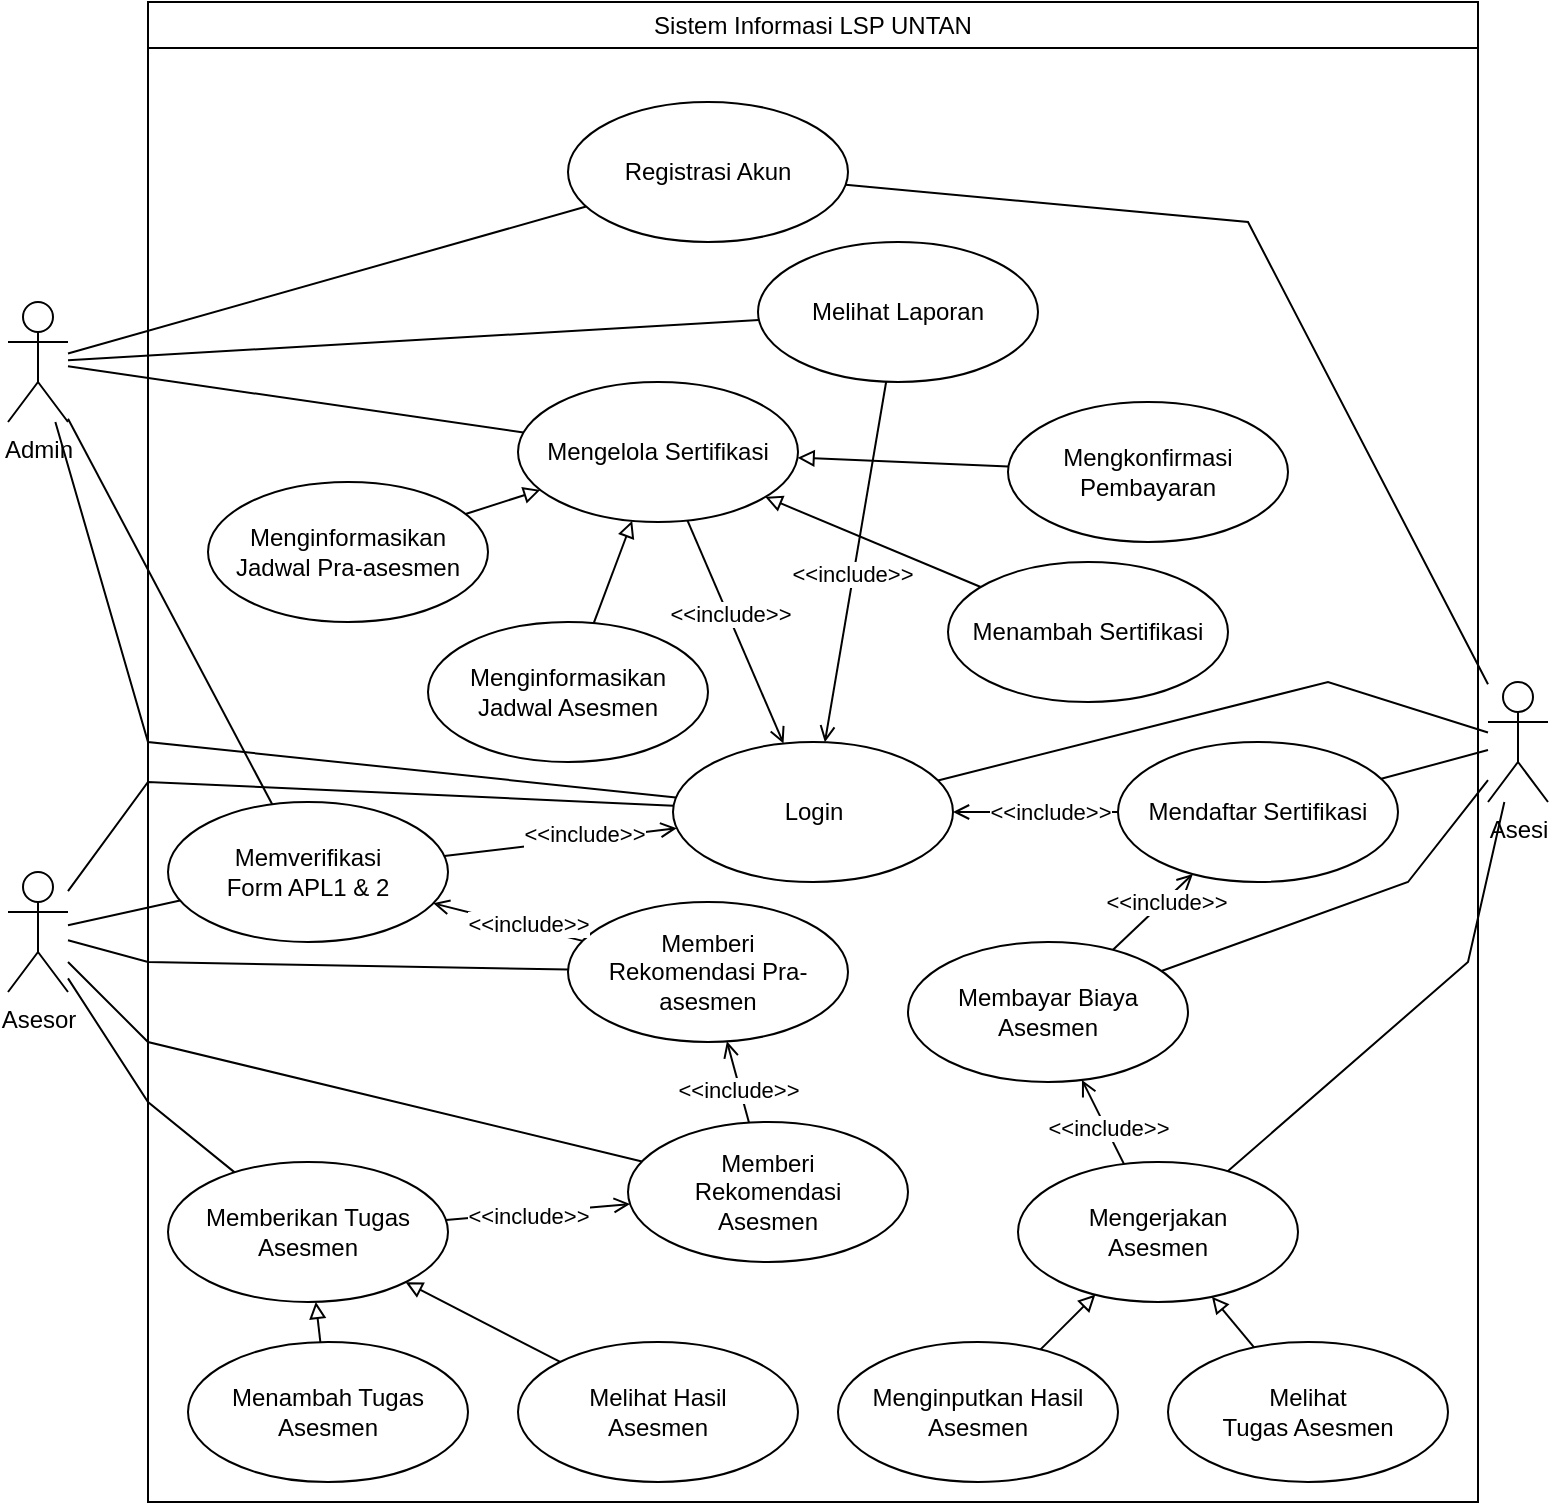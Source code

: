 <mxfile>
    <diagram id="hNPNWWR4kDe_yBffyqoT" name="Page-1">
        <mxGraphModel dx="338" dy="240" grid="1" gridSize="10" guides="1" tooltips="1" connect="1" arrows="1" fold="1" page="1" pageScale="1" pageWidth="850" pageHeight="1100" math="0" shadow="0">
            <root>
                <mxCell id="0"/>
                <mxCell id="1" parent="0"/>
                <mxCell id="16" style="edgeStyle=none;html=1;rounded=0;endArrow=none;endFill=0;" parent="1" source="2" target="3" edge="1">
                    <mxGeometry relative="1" as="geometry">
                        <Array as="points">
                            <mxPoint x="120" y="410"/>
                        </Array>
                    </mxGeometry>
                </mxCell>
                <mxCell id="18" style="edgeStyle=none;html=1;endArrow=none;endFill=0;" parent="1" source="2" target="14" edge="1">
                    <mxGeometry relative="1" as="geometry"/>
                </mxCell>
                <mxCell id="27" style="edgeStyle=none;html=1;rounded=0;endArrow=none;endFill=0;" parent="1" source="2" target="26" edge="1">
                    <mxGeometry relative="1" as="geometry">
                        <Array as="points"/>
                    </mxGeometry>
                </mxCell>
                <mxCell id="31" style="edgeStyle=none;html=1;endArrow=none;endFill=0;" parent="1" source="2" target="29" edge="1">
                    <mxGeometry relative="1" as="geometry"/>
                </mxCell>
                <mxCell id="42" style="edgeStyle=none;html=1;endArrow=none;endFill=0;jumpStyle=none;jumpSize=6;flowAnimation=0;shadow=0;" parent="1" source="2" target="19" edge="1">
                    <mxGeometry relative="1" as="geometry"/>
                </mxCell>
                <mxCell id="2" value="Admin" style="shape=umlActor;html=1;verticalLabelPosition=bottom;verticalAlign=top;align=center;" parent="1" vertex="1">
                    <mxGeometry x="50" y="190" width="30" height="60" as="geometry"/>
                </mxCell>
                <mxCell id="22" style="edgeStyle=none;html=1;endArrow=none;endFill=0;rounded=0;" parent="1" source="7" target="3" edge="1">
                    <mxGeometry relative="1" as="geometry">
                        <Array as="points">
                            <mxPoint x="710" y="380"/>
                        </Array>
                    </mxGeometry>
                </mxCell>
                <mxCell id="23" style="edgeStyle=none;html=1;endArrow=none;endFill=0;" parent="1" source="7" target="13" edge="1">
                    <mxGeometry relative="1" as="geometry"/>
                </mxCell>
                <mxCell id="30" style="edgeStyle=none;html=1;endArrow=none;endFill=0;rounded=0;" parent="1" source="7" target="29" edge="1">
                    <mxGeometry relative="1" as="geometry">
                        <mxPoint x="703.392" y="149.354" as="targetPoint"/>
                        <Array as="points">
                            <mxPoint x="670" y="150"/>
                        </Array>
                    </mxGeometry>
                </mxCell>
                <mxCell id="95" style="edgeStyle=none;html=1;endArrow=none;endFill=0;rounded=0;" parent="1" source="7" target="15" edge="1">
                    <mxGeometry relative="1" as="geometry">
                        <Array as="points">
                            <mxPoint x="750" y="480"/>
                        </Array>
                    </mxGeometry>
                </mxCell>
                <mxCell id="96" style="edgeStyle=none;html=1;endArrow=none;endFill=0;rounded=0;" parent="1" source="7" target="53" edge="1">
                    <mxGeometry relative="1" as="geometry">
                        <Array as="points">
                            <mxPoint x="780" y="520"/>
                        </Array>
                    </mxGeometry>
                </mxCell>
                <mxCell id="7" value="Asesi" style="shape=umlActor;html=1;verticalLabelPosition=bottom;verticalAlign=top;align=center;" parent="1" vertex="1">
                    <mxGeometry x="790" y="380" width="30" height="60" as="geometry"/>
                </mxCell>
                <mxCell id="17" style="edgeStyle=none;html=1;endArrow=none;endFill=0;rounded=0;" parent="1" source="8" target="3" edge="1">
                    <mxGeometry relative="1" as="geometry">
                        <Array as="points">
                            <mxPoint x="120" y="430"/>
                        </Array>
                    </mxGeometry>
                </mxCell>
                <mxCell id="21" style="edgeStyle=none;html=1;endArrow=none;endFill=0;" parent="1" source="8" target="19" edge="1">
                    <mxGeometry relative="1" as="geometry"/>
                </mxCell>
                <mxCell id="57" style="edgeStyle=none;html=1;rounded=0;endArrow=none;endFill=0;" parent="1" source="8" target="55" edge="1">
                    <mxGeometry relative="1" as="geometry">
                        <Array as="points">
                            <mxPoint x="120" y="590"/>
                        </Array>
                    </mxGeometry>
                </mxCell>
                <mxCell id="97" style="edgeStyle=none;rounded=0;html=1;endArrow=none;endFill=0;" parent="1" source="8" target="54" edge="1">
                    <mxGeometry relative="1" as="geometry">
                        <Array as="points">
                            <mxPoint x="120" y="560"/>
                        </Array>
                    </mxGeometry>
                </mxCell>
                <mxCell id="98" style="edgeStyle=none;rounded=0;html=1;endArrow=none;endFill=0;" parent="1" source="8" target="32" edge="1">
                    <mxGeometry relative="1" as="geometry">
                        <Array as="points">
                            <mxPoint x="120" y="520"/>
                        </Array>
                    </mxGeometry>
                </mxCell>
                <mxCell id="8" value="Asesor" style="shape=umlActor;html=1;verticalLabelPosition=bottom;verticalAlign=top;align=center;" parent="1" vertex="1">
                    <mxGeometry x="50" y="475" width="30" height="60" as="geometry"/>
                </mxCell>
                <mxCell id="80" value="&lt;span style=&quot;font-weight: 400;&quot;&gt;Sistem Informasi LSP UNTAN&lt;/span&gt;" style="swimlane;whiteSpace=wrap;html=1;" parent="1" vertex="1">
                    <mxGeometry x="120" y="40" width="665" height="750" as="geometry">
                        <mxRectangle x="115" y="40" width="140" height="30" as="alternateBounds"/>
                    </mxGeometry>
                </mxCell>
                <mxCell id="47" value="Mengkonfirmasi Pembayaran" style="ellipse;whiteSpace=wrap;html=1;" parent="80" vertex="1">
                    <mxGeometry x="430" y="200" width="140" height="70" as="geometry"/>
                </mxCell>
                <mxCell id="81" value="Menambah Sertifikasi" style="ellipse;whiteSpace=wrap;html=1;" parent="80" vertex="1">
                    <mxGeometry x="400" y="280" width="140" height="70" as="geometry"/>
                </mxCell>
                <mxCell id="70" value="Melihat Hasil &lt;br&gt;Asesmen" style="ellipse;whiteSpace=wrap;html=1;" parent="80" vertex="1">
                    <mxGeometry x="185" y="670" width="140" height="70" as="geometry"/>
                </mxCell>
                <mxCell id="13" value="Mendaftar Sertifikasi" style="ellipse;whiteSpace=wrap;html=1;" parent="80" vertex="1">
                    <mxGeometry x="485" y="370" width="140" height="70" as="geometry"/>
                </mxCell>
                <mxCell id="15" value="Membayar Biaya Asesmen" style="ellipse;whiteSpace=wrap;html=1;" parent="80" vertex="1">
                    <mxGeometry x="380" y="470" width="140" height="70" as="geometry"/>
                </mxCell>
                <mxCell id="61" style="edgeStyle=none;rounded=0;html=1;endArrow=open;endFill=0;" parent="80" source="15" target="13" edge="1">
                    <mxGeometry relative="1" as="geometry"/>
                </mxCell>
                <mxCell id="86" value="&amp;lt;&amp;lt;include&amp;gt;&amp;gt;" style="edgeLabel;html=1;align=center;verticalAlign=middle;resizable=0;points=[];" parent="61" vertex="1" connectable="0">
                    <mxGeometry x="0.309" y="-1" relative="1" as="geometry">
                        <mxPoint as="offset"/>
                    </mxGeometry>
                </mxCell>
                <mxCell id="72" value="Melihat &lt;br&gt;Tugas Asesmen" style="ellipse;whiteSpace=wrap;html=1;fillColor=none;" parent="80" vertex="1">
                    <mxGeometry x="510" y="670" width="140" height="70" as="geometry"/>
                </mxCell>
                <mxCell id="99" style="edgeStyle=none;rounded=0;html=1;endArrow=open;endFill=0;" parent="80" source="55" target="54" edge="1">
                    <mxGeometry relative="1" as="geometry"/>
                </mxCell>
                <mxCell id="100" value="&amp;lt;&amp;lt;include&amp;gt;&amp;gt;" style="edgeLabel;html=1;align=center;verticalAlign=middle;resizable=0;points=[];" parent="99" vertex="1" connectable="0">
                    <mxGeometry x="-0.127" y="-1" relative="1" as="geometry">
                        <mxPoint as="offset"/>
                    </mxGeometry>
                </mxCell>
                <mxCell id="55" value="Memberikan Tugas&lt;br&gt;Asesmen" style="ellipse;whiteSpace=wrap;html=1;" parent="80" vertex="1">
                    <mxGeometry x="10" y="580" width="140" height="70" as="geometry"/>
                </mxCell>
                <mxCell id="71" style="edgeStyle=none;html=1;endArrow=block;endFill=0;" parent="80" source="70" target="55" edge="1">
                    <mxGeometry relative="1" as="geometry"/>
                </mxCell>
                <mxCell id="89" style="edgeStyle=none;html=1;endArrow=block;endFill=0;" parent="80" source="88" target="55" edge="1">
                    <mxGeometry relative="1" as="geometry"/>
                </mxCell>
                <mxCell id="88" value="Menambah Tugas Asesmen" style="ellipse;whiteSpace=wrap;html=1;" parent="80" vertex="1">
                    <mxGeometry x="20" y="670" width="140" height="70" as="geometry"/>
                </mxCell>
                <mxCell id="53" value="Mengerjakan &lt;br&gt;Asesmen" style="ellipse;whiteSpace=wrap;html=1;fillColor=none;" parent="80" vertex="1">
                    <mxGeometry x="435" y="580" width="140" height="70" as="geometry"/>
                </mxCell>
                <mxCell id="64" style="edgeStyle=none;rounded=0;html=1;endArrow=open;endFill=0;" parent="80" source="53" target="15" edge="1">
                    <mxGeometry relative="1" as="geometry"/>
                </mxCell>
                <mxCell id="91" value="&amp;lt;&amp;lt;include&amp;gt;&amp;gt;" style="edgeLabel;html=1;align=center;verticalAlign=middle;resizable=0;points=[];" parent="64" vertex="1" connectable="0">
                    <mxGeometry x="-0.125" y="-1" relative="1" as="geometry">
                        <mxPoint as="offset"/>
                    </mxGeometry>
                </mxCell>
                <mxCell id="73" style="edgeStyle=none;html=1;endArrow=block;endFill=0;" parent="80" source="72" target="53" edge="1">
                    <mxGeometry relative="1" as="geometry"/>
                </mxCell>
                <mxCell id="74" value="Menginputkan Hasil Asesmen" style="ellipse;whiteSpace=wrap;html=1;fillColor=none;" parent="80" vertex="1">
                    <mxGeometry x="345" y="670" width="140" height="70" as="geometry"/>
                </mxCell>
                <mxCell id="75" style="edgeStyle=none;html=1;endArrow=block;endFill=0;" parent="80" source="74" target="53" edge="1">
                    <mxGeometry relative="1" as="geometry"/>
                </mxCell>
                <mxCell id="3" value="Login" style="ellipse;whiteSpace=wrap;html=1;" parent="80" vertex="1">
                    <mxGeometry x="262.5" y="370" width="140" height="70" as="geometry"/>
                </mxCell>
                <mxCell id="59" style="edgeStyle=none;html=1;endArrow=open;endFill=0;" parent="80" source="13" target="3" edge="1">
                    <mxGeometry relative="1" as="geometry"/>
                </mxCell>
                <mxCell id="85" value="&amp;lt;&amp;lt;include&amp;gt;&amp;gt;" style="edgeLabel;html=1;align=center;verticalAlign=middle;resizable=0;points=[];" parent="59" vertex="1" connectable="0">
                    <mxGeometry x="-0.169" relative="1" as="geometry">
                        <mxPoint as="offset"/>
                    </mxGeometry>
                </mxCell>
                <mxCell id="54" value="Memberi &lt;br&gt;Rekomendasi &lt;br&gt;Asesmen" style="ellipse;whiteSpace=wrap;html=1;" parent="80" vertex="1">
                    <mxGeometry x="240" y="560" width="140" height="70" as="geometry"/>
                </mxCell>
                <mxCell id="32" value="Memberi &lt;br&gt;Rekomendasi Pra-asesmen" style="ellipse;whiteSpace=wrap;html=1;" parent="80" vertex="1">
                    <mxGeometry x="210" y="450" width="140" height="70" as="geometry"/>
                </mxCell>
                <mxCell id="68" style="edgeStyle=none;html=1;endArrow=open;endFill=0;" parent="80" source="54" target="32" edge="1">
                    <mxGeometry relative="1" as="geometry"/>
                </mxCell>
                <mxCell id="92" value="&amp;lt;&amp;lt;include&amp;gt;&amp;gt;" style="edgeLabel;html=1;align=center;verticalAlign=middle;resizable=0;points=[];" parent="68" vertex="1" connectable="0">
                    <mxGeometry x="-0.191" y="1" relative="1" as="geometry">
                        <mxPoint as="offset"/>
                    </mxGeometry>
                </mxCell>
                <mxCell id="19" value="Memverifikasi&lt;br&gt;Form APL1 &amp;amp; 2" style="ellipse;whiteSpace=wrap;html=1;" parent="80" vertex="1">
                    <mxGeometry x="10" y="400" width="140" height="70" as="geometry"/>
                </mxCell>
                <mxCell id="58" style="edgeStyle=none;html=1;endArrow=open;endFill=0;" parent="80" source="19" target="3" edge="1">
                    <mxGeometry relative="1" as="geometry"/>
                </mxCell>
                <mxCell id="84" value="&amp;lt;&amp;lt;include&amp;gt;&amp;gt;" style="edgeLabel;html=1;align=center;verticalAlign=middle;resizable=0;points=[];" parent="58" vertex="1" connectable="0">
                    <mxGeometry x="0.205" y="3" relative="1" as="geometry">
                        <mxPoint as="offset"/>
                    </mxGeometry>
                </mxCell>
                <mxCell id="63" style="edgeStyle=none;rounded=0;html=1;endArrow=open;endFill=0;" parent="80" source="32" target="19" edge="1">
                    <mxGeometry relative="1" as="geometry"/>
                </mxCell>
                <mxCell id="90" value="&amp;lt;&amp;lt;include&amp;gt;&amp;gt;" style="edgeLabel;html=1;align=center;verticalAlign=middle;resizable=0;points=[];" parent="63" vertex="1" connectable="0">
                    <mxGeometry x="-0.253" y="-2" relative="1" as="geometry">
                        <mxPoint as="offset"/>
                    </mxGeometry>
                </mxCell>
                <mxCell id="26" value="Melihat Laporan" style="ellipse;whiteSpace=wrap;html=1;" parent="80" vertex="1">
                    <mxGeometry x="305" y="120" width="140" height="70" as="geometry"/>
                </mxCell>
                <mxCell id="69" style="edgeStyle=none;html=1;endArrow=open;endFill=0;" parent="80" source="26" target="3" edge="1">
                    <mxGeometry relative="1" as="geometry"/>
                </mxCell>
                <mxCell id="76" value="&amp;lt;&amp;lt;include&amp;gt;&amp;gt;" style="edgeLabel;html=1;align=center;verticalAlign=middle;resizable=0;points=[];" parent="69" vertex="1" connectable="0">
                    <mxGeometry x="0.063" y="-1" relative="1" as="geometry">
                        <mxPoint as="offset"/>
                    </mxGeometry>
                </mxCell>
                <mxCell id="29" value="Registrasi Akun" style="ellipse;whiteSpace=wrap;html=1;" parent="80" vertex="1">
                    <mxGeometry x="210" y="50" width="140" height="70" as="geometry"/>
                </mxCell>
                <mxCell id="49" value="Menginformasikan Jadwal Asesmen" style="ellipse;whiteSpace=wrap;html=1;" parent="80" vertex="1">
                    <mxGeometry x="140" y="310" width="140" height="70" as="geometry"/>
                </mxCell>
                <mxCell id="48" value="Menginformasikan Jadwal Pra-asesmen" style="ellipse;whiteSpace=wrap;html=1;" parent="80" vertex="1">
                    <mxGeometry x="30" y="240" width="140" height="70" as="geometry"/>
                </mxCell>
                <mxCell id="14" value="Mengelola Sertifikasi" style="ellipse;whiteSpace=wrap;html=1;" parent="80" vertex="1">
                    <mxGeometry x="185" y="190" width="140" height="70" as="geometry"/>
                </mxCell>
                <mxCell id="62" style="edgeStyle=none;rounded=0;html=1;endArrow=open;endFill=0;" parent="80" source="14" target="3" edge="1">
                    <mxGeometry relative="1" as="geometry"/>
                </mxCell>
                <mxCell id="77" value="&amp;lt;&amp;lt;include&amp;gt;&amp;gt;" style="edgeLabel;html=1;align=center;verticalAlign=middle;resizable=0;points=[];" parent="62" vertex="1" connectable="0">
                    <mxGeometry x="-0.152" y="1" relative="1" as="geometry">
                        <mxPoint as="offset"/>
                    </mxGeometry>
                </mxCell>
                <mxCell id="65" style="edgeStyle=none;rounded=0;html=1;endArrow=block;endFill=0;" parent="80" source="47" target="14" edge="1">
                    <mxGeometry relative="1" as="geometry"/>
                </mxCell>
                <mxCell id="66" style="edgeStyle=none;rounded=0;html=1;endArrow=block;endFill=0;" parent="80" source="48" target="14" edge="1">
                    <mxGeometry relative="1" as="geometry"/>
                </mxCell>
                <mxCell id="67" style="edgeStyle=none;html=1;endArrow=block;endFill=0;" parent="80" source="49" target="14" edge="1">
                    <mxGeometry relative="1" as="geometry"/>
                </mxCell>
                <mxCell id="82" style="edgeStyle=none;html=1;endArrow=block;endFill=0;" parent="80" source="81" target="14" edge="1">
                    <mxGeometry relative="1" as="geometry"/>
                </mxCell>
            </root>
        </mxGraphModel>
    </diagram>
</mxfile>